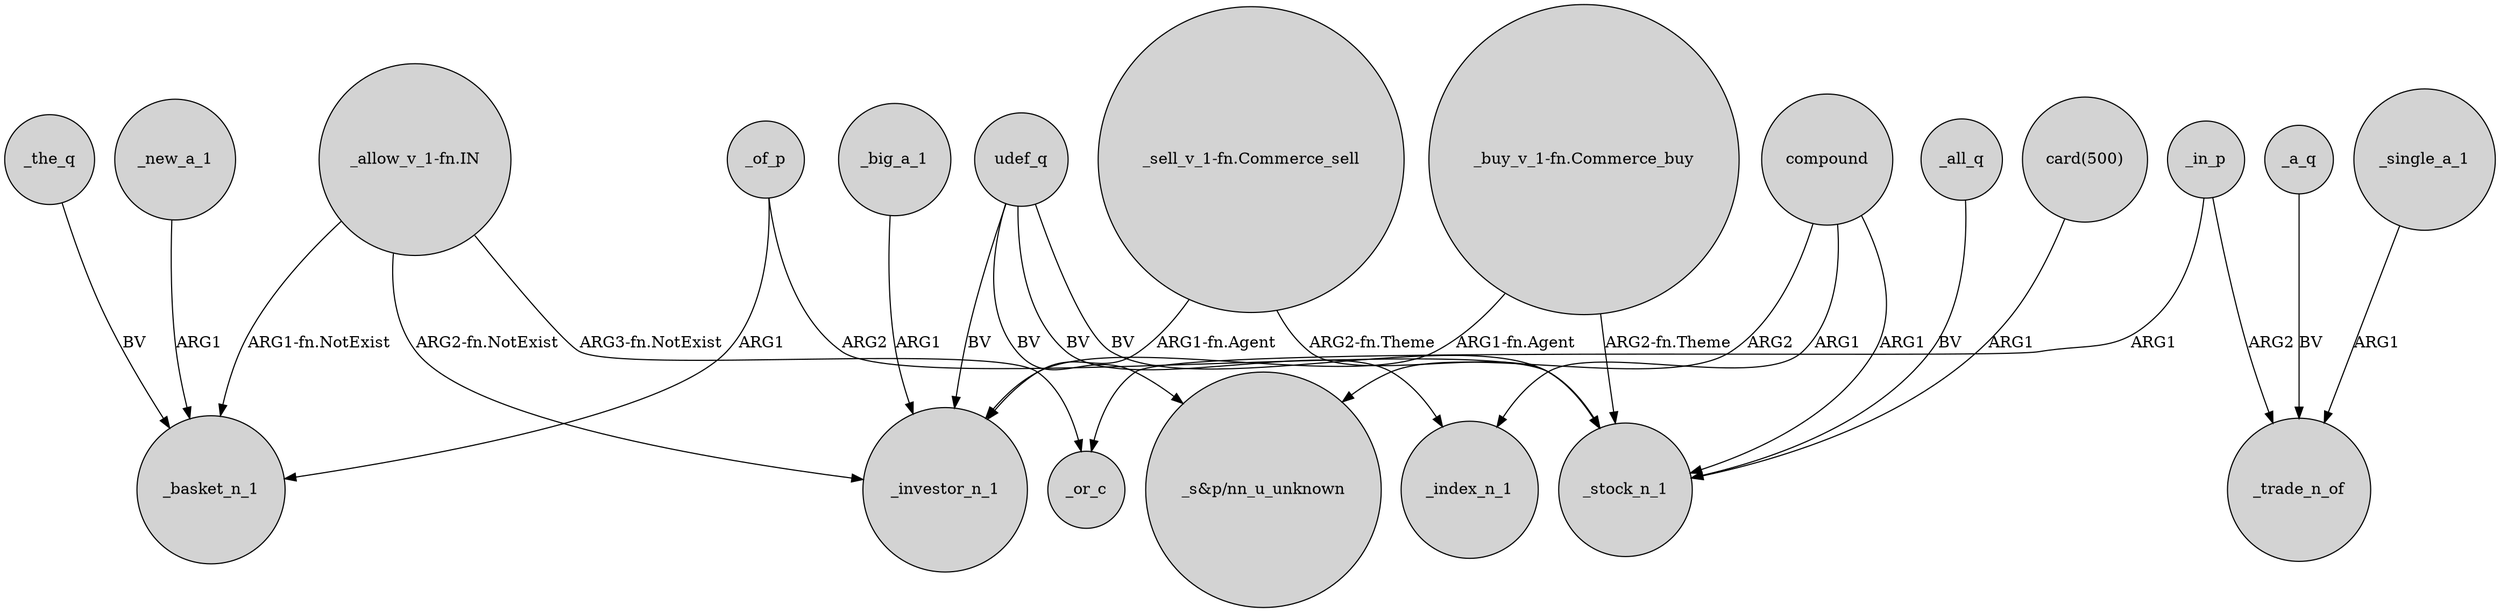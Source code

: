 digraph {
	node [shape=circle style=filled]
	_the_q -> _basket_n_1 [label=BV]
	udef_q -> "_s&p/nn_u_unknown" [label=BV]
	udef_q -> _investor_n_1 [label=BV]
	"_allow_v_1-fn.IN" -> _basket_n_1 [label="ARG1-fn.NotExist"]
	"_sell_v_1-fn.Commerce_sell" -> _investor_n_1 [label="ARG1-fn.Agent"]
	compound -> _stock_n_1 [label=ARG1]
	_a_q -> _trade_n_of [label=BV]
	udef_q -> _index_n_1 [label=BV]
	_big_a_1 -> _investor_n_1 [label=ARG1]
	_of_p -> _basket_n_1 [label=ARG1]
	_in_p -> _or_c [label=ARG1]
	udef_q -> _stock_n_1 [label=BV]
	_new_a_1 -> _basket_n_1 [label=ARG1]
	"_allow_v_1-fn.IN" -> _or_c [label="ARG3-fn.NotExist"]
	"_buy_v_1-fn.Commerce_buy" -> _investor_n_1 [label="ARG1-fn.Agent"]
	_all_q -> _stock_n_1 [label=BV]
	_in_p -> _trade_n_of [label=ARG2]
	_of_p -> _stock_n_1 [label=ARG2]
	"_sell_v_1-fn.Commerce_sell" -> _stock_n_1 [label="ARG2-fn.Theme"]
	"card(500)" -> _stock_n_1 [label=ARG1]
	_single_a_1 -> _trade_n_of [label=ARG1]
	"_buy_v_1-fn.Commerce_buy" -> _stock_n_1 [label="ARG2-fn.Theme"]
	"_allow_v_1-fn.IN" -> _investor_n_1 [label="ARG2-fn.NotExist"]
	compound -> _index_n_1 [label=ARG1]
	compound -> "_s&p/nn_u_unknown" [label=ARG2]
}
